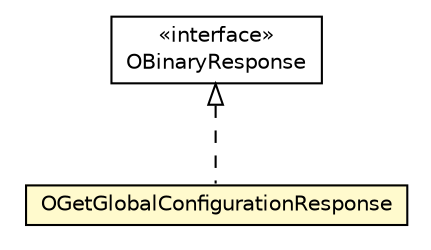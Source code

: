#!/usr/local/bin/dot
#
# Class diagram 
# Generated by UMLGraph version R5_6-24-gf6e263 (http://www.umlgraph.org/)
#

digraph G {
	edge [fontname="Helvetica",fontsize=10,labelfontname="Helvetica",labelfontsize=10];
	node [fontname="Helvetica",fontsize=10,shape=plaintext];
	nodesep=0.25;
	ranksep=0.5;
	// com.orientechnologies.orient.client.remote.OBinaryResponse
	c3473770 [label=<<table title="com.orientechnologies.orient.client.remote.OBinaryResponse" border="0" cellborder="1" cellspacing="0" cellpadding="2" port="p" href="../OBinaryResponse.html">
		<tr><td><table border="0" cellspacing="0" cellpadding="1">
<tr><td align="center" balign="center"> &#171;interface&#187; </td></tr>
<tr><td align="center" balign="center"> OBinaryResponse </td></tr>
		</table></td></tr>
		</table>>, URL="../OBinaryResponse.html", fontname="Helvetica", fontcolor="black", fontsize=10.0];
	// com.orientechnologies.orient.client.remote.message.OGetGlobalConfigurationResponse
	c3473932 [label=<<table title="com.orientechnologies.orient.client.remote.message.OGetGlobalConfigurationResponse" border="0" cellborder="1" cellspacing="0" cellpadding="2" port="p" bgcolor="lemonChiffon" href="./OGetGlobalConfigurationResponse.html">
		<tr><td><table border="0" cellspacing="0" cellpadding="1">
<tr><td align="center" balign="center"> OGetGlobalConfigurationResponse </td></tr>
		</table></td></tr>
		</table>>, URL="./OGetGlobalConfigurationResponse.html", fontname="Helvetica", fontcolor="black", fontsize=10.0];
	//com.orientechnologies.orient.client.remote.message.OGetGlobalConfigurationResponse implements com.orientechnologies.orient.client.remote.OBinaryResponse
	c3473770:p -> c3473932:p [dir=back,arrowtail=empty,style=dashed];
}

